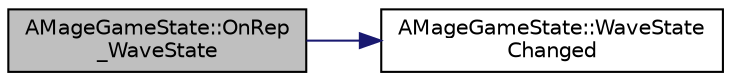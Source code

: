 digraph "AMageGameState::OnRep_WaveState"
{
 // LATEX_PDF_SIZE
  edge [fontname="Helvetica",fontsize="10",labelfontname="Helvetica",labelfontsize="10"];
  node [fontname="Helvetica",fontsize="10",shape=record];
  rankdir="LR";
  Node1 [label="AMageGameState::OnRep\l_WaveState",height=0.2,width=0.4,color="black", fillcolor="grey75", style="filled", fontcolor="black",tooltip=" "];
  Node1 -> Node2 [color="midnightblue",fontsize="10",style="solid",fontname="Helvetica"];
  Node2 [label="AMageGameState::WaveState\lChanged",height=0.2,width=0.4,color="black", fillcolor="white", style="filled",URL="$class_a_mage_game_state.html#a2cf8ab12f833ded5f61a0dd84d57e99b",tooltip=" "];
}
